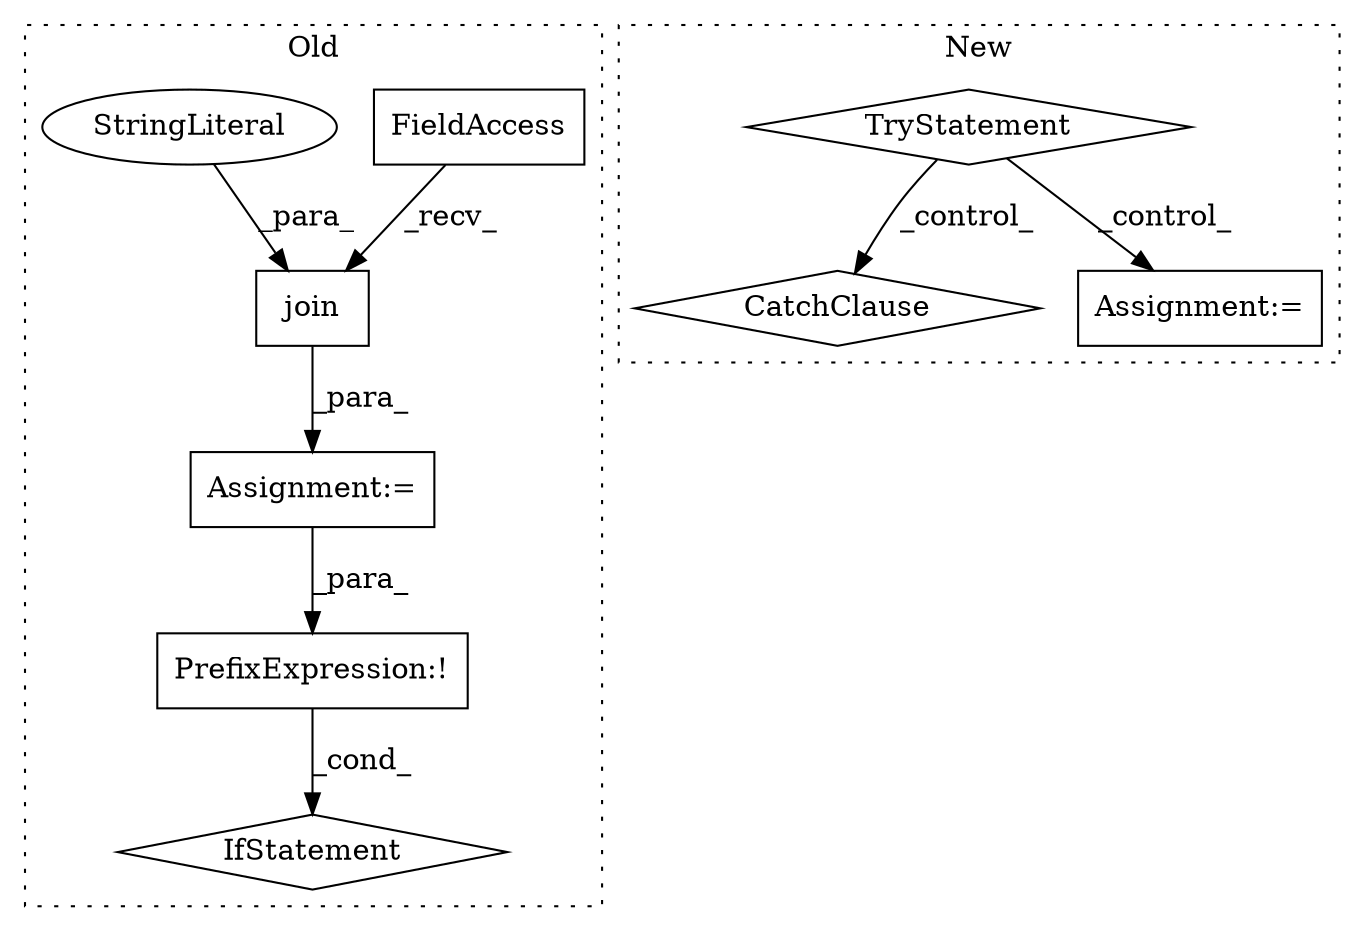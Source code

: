 digraph G {
subgraph cluster0 {
1 [label="join" a="32" s="7205,7249" l="5,1" shape="box"];
4 [label="Assignment:=" a="7" s="7186" l="1" shape="box"];
6 [label="FieldAccess" a="22" s="7197" l="7" shape="box"];
7 [label="IfStatement" a="25" s="7257,7274" l="4,2" shape="diamond"];
8 [label="PrefixExpression:!" a="38" s="7261" l="1" shape="box"];
9 [label="StringLiteral" a="45" s="7224" l="25" shape="ellipse"];
label = "Old";
style="dotted";
}
subgraph cluster1 {
2 [label="CatchClause" a="12" s="6648,6684" l="11,2" shape="diamond"];
3 [label="TryStatement" a="54" s="6564" l="4" shape="diamond"];
5 [label="Assignment:=" a="7" s="6587" l="1" shape="box"];
label = "New";
style="dotted";
}
1 -> 4 [label="_para_"];
3 -> 2 [label="_control_"];
3 -> 5 [label="_control_"];
4 -> 8 [label="_para_"];
6 -> 1 [label="_recv_"];
8 -> 7 [label="_cond_"];
9 -> 1 [label="_para_"];
}